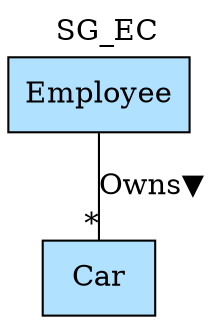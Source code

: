 digraph {graph[label=SG_EC,labelloc=tl,labelfontsize=12];
"Employee"[shape=record,fillcolor=lightskyblue1,style = filled,label="Employee"];
"Car"[shape=record,fillcolor=lightskyblue1,style = filled,label="Car"];

"Employee"->"Car"[label="Owns▼",dir=none,taillabel="",headlabel="*"];
}